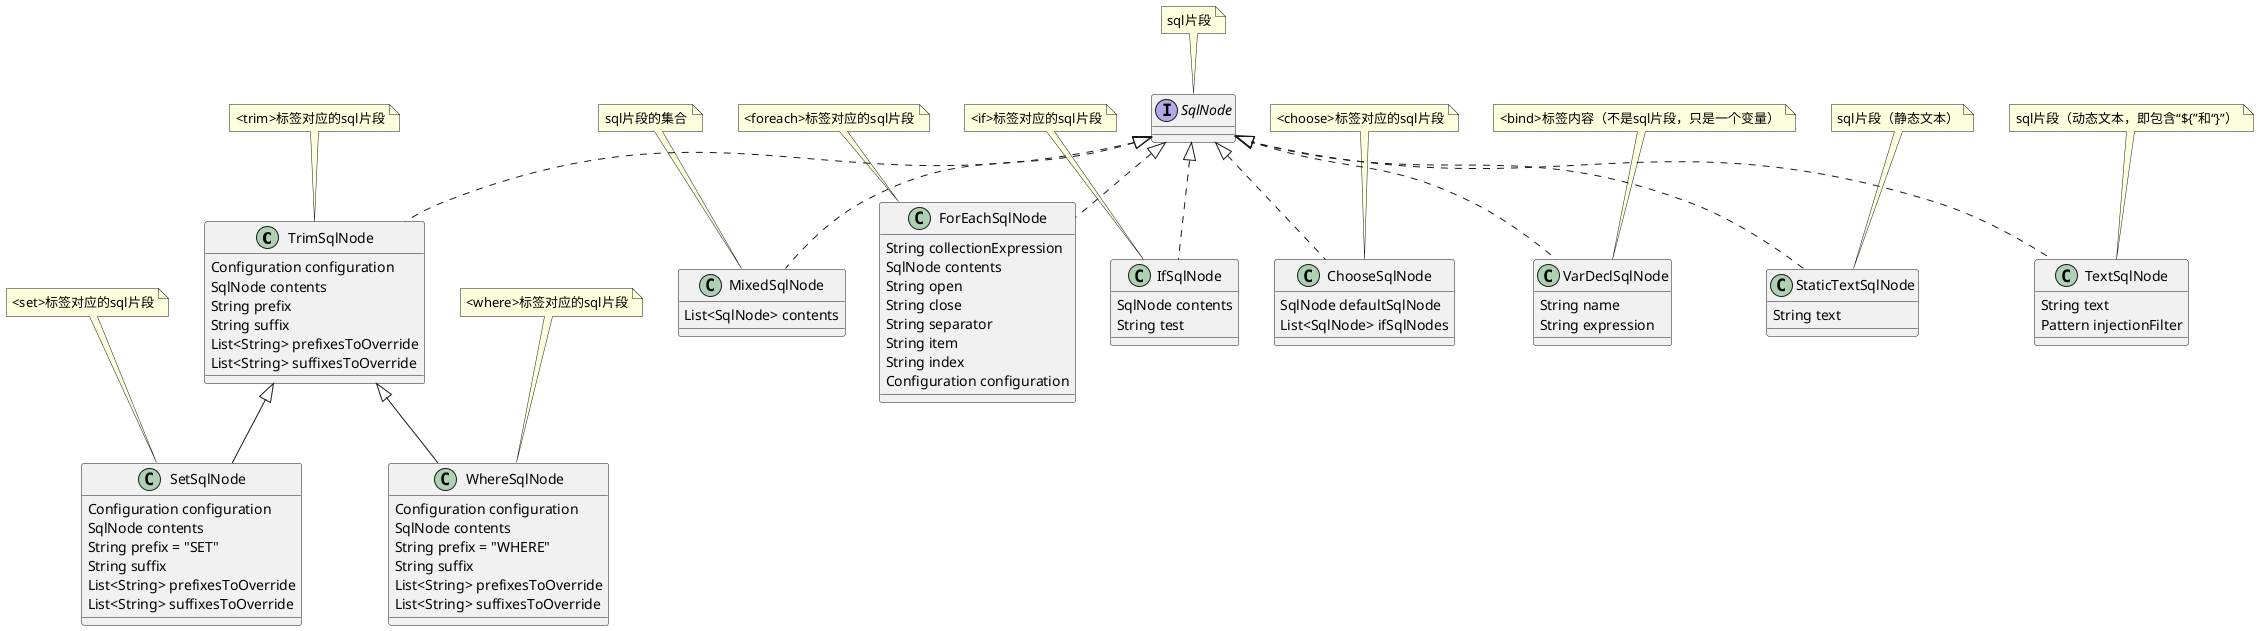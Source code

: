 @startuml


class TrimSqlNode implements SqlNode
note top of SqlNode
  sql片段
end note

TrimSqlNode : Configuration configuration
TrimSqlNode : SqlNode contents
TrimSqlNode : String prefix
TrimSqlNode : String suffix
TrimSqlNode : List<String> prefixesToOverride
TrimSqlNode : List<String> suffixesToOverride
note top of TrimSqlNode
  <trim>标签对应的sql片段
end note

class SetSqlNode extends TrimSqlNode

SetSqlNode : Configuration configuration
SetSqlNode : SqlNode contents
SetSqlNode : String prefix = "SET"
SetSqlNode : String suffix
SetSqlNode : List<String> prefixesToOverride
SetSqlNode : List<String> suffixesToOverride
note top of SetSqlNode
  <set>标签对应的sql片段
end note

class WhereSqlNode extends TrimSqlNode

WhereSqlNode : Configuration configuration
WhereSqlNode : SqlNode contents
WhereSqlNode : String prefix = "WHERE"
WhereSqlNode : String suffix
WhereSqlNode : List<String> prefixesToOverride
WhereSqlNode : List<String> suffixesToOverride
note top of WhereSqlNode
  <where>标签对应的sql片段
end note




class MixedSqlNode implements SqlNode
MixedSqlNode : List<SqlNode> contents
note top of MixedSqlNode
  sql片段的集合
end note

class ForEachSqlNode implements SqlNode

ForEachSqlNode : String collectionExpression
ForEachSqlNode : SqlNode contents
ForEachSqlNode : String open
ForEachSqlNode : String close
ForEachSqlNode : String separator
ForEachSqlNode : String item
ForEachSqlNode : String index
ForEachSqlNode : Configuration configuration
note top of ForEachSqlNode
  <foreach>标签对应的sql片段
end note

class IfSqlNode implements SqlNode

IfSqlNode : SqlNode contents
IfSqlNode : String test
note top of IfSqlNode
  <if>标签对应的sql片段
end note

class ChooseSqlNode implements SqlNode

ChooseSqlNode : SqlNode defaultSqlNode
ChooseSqlNode : List<SqlNode> ifSqlNodes
note top of ChooseSqlNode
  <choose>标签对应的sql片段
end note

class VarDeclSqlNode implements SqlNode

VarDeclSqlNode : String name
VarDeclSqlNode : String expression
note top of VarDeclSqlNode
  <bind>标签内容（不是sql片段，只是一个变量）
end note

class StaticTextSqlNode implements SqlNode

StaticTextSqlNode : String text
note top of StaticTextSqlNode
  sql片段（静态文本）
end note

class TextSqlNode implements SqlNode

TextSqlNode : String text
TextSqlNode : Pattern injectionFilter
note top of TextSqlNode
  sql片段（动态文本，即包含“${”和“}”）
end note

@enduml